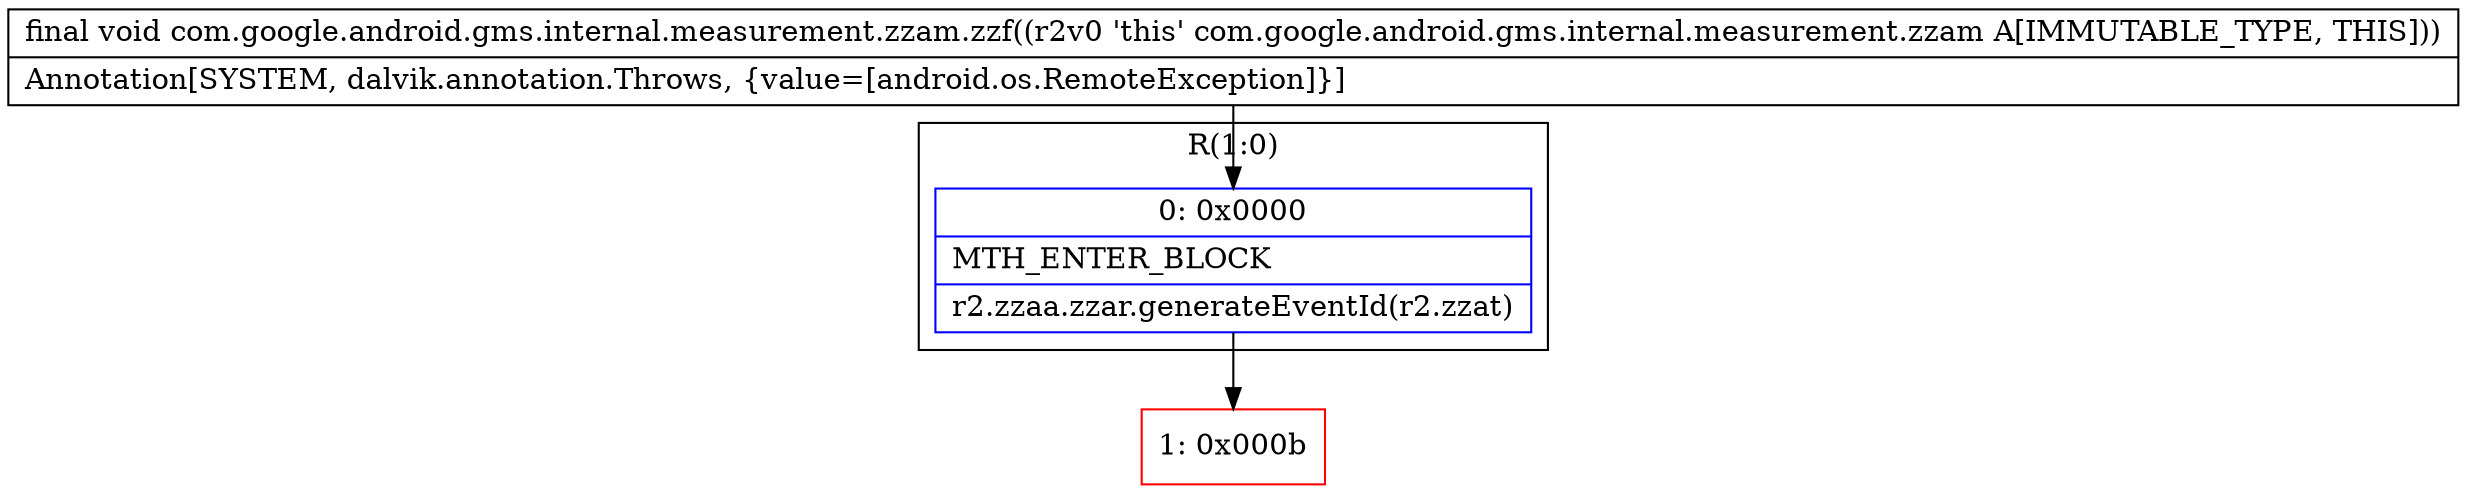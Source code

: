 digraph "CFG forcom.google.android.gms.internal.measurement.zzam.zzf()V" {
subgraph cluster_Region_478899480 {
label = "R(1:0)";
node [shape=record,color=blue];
Node_0 [shape=record,label="{0\:\ 0x0000|MTH_ENTER_BLOCK\l|r2.zzaa.zzar.generateEventId(r2.zzat)\l}"];
}
Node_1 [shape=record,color=red,label="{1\:\ 0x000b}"];
MethodNode[shape=record,label="{final void com.google.android.gms.internal.measurement.zzam.zzf((r2v0 'this' com.google.android.gms.internal.measurement.zzam A[IMMUTABLE_TYPE, THIS]))  | Annotation[SYSTEM, dalvik.annotation.Throws, \{value=[android.os.RemoteException]\}]\l}"];
MethodNode -> Node_0;
Node_0 -> Node_1;
}

